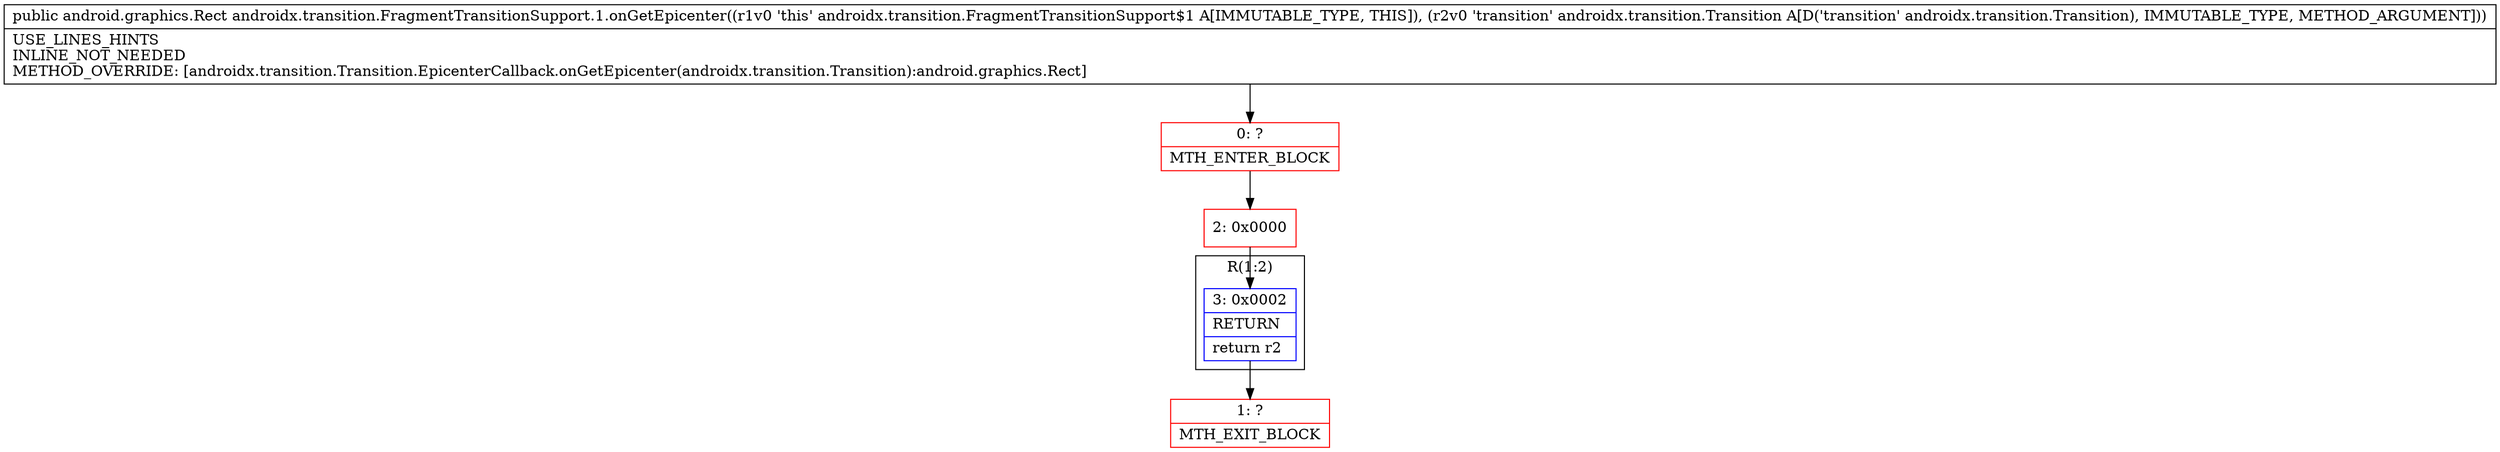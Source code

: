 digraph "CFG forandroidx.transition.FragmentTransitionSupport.1.onGetEpicenter(Landroidx\/transition\/Transition;)Landroid\/graphics\/Rect;" {
subgraph cluster_Region_1591283451 {
label = "R(1:2)";
node [shape=record,color=blue];
Node_3 [shape=record,label="{3\:\ 0x0002|RETURN\l|return r2\l}"];
}
Node_0 [shape=record,color=red,label="{0\:\ ?|MTH_ENTER_BLOCK\l}"];
Node_2 [shape=record,color=red,label="{2\:\ 0x0000}"];
Node_1 [shape=record,color=red,label="{1\:\ ?|MTH_EXIT_BLOCK\l}"];
MethodNode[shape=record,label="{public android.graphics.Rect androidx.transition.FragmentTransitionSupport.1.onGetEpicenter((r1v0 'this' androidx.transition.FragmentTransitionSupport$1 A[IMMUTABLE_TYPE, THIS]), (r2v0 'transition' androidx.transition.Transition A[D('transition' androidx.transition.Transition), IMMUTABLE_TYPE, METHOD_ARGUMENT]))  | USE_LINES_HINTS\lINLINE_NOT_NEEDED\lMETHOD_OVERRIDE: [androidx.transition.Transition.EpicenterCallback.onGetEpicenter(androidx.transition.Transition):android.graphics.Rect]\l}"];
MethodNode -> Node_0;Node_3 -> Node_1;
Node_0 -> Node_2;
Node_2 -> Node_3;
}

